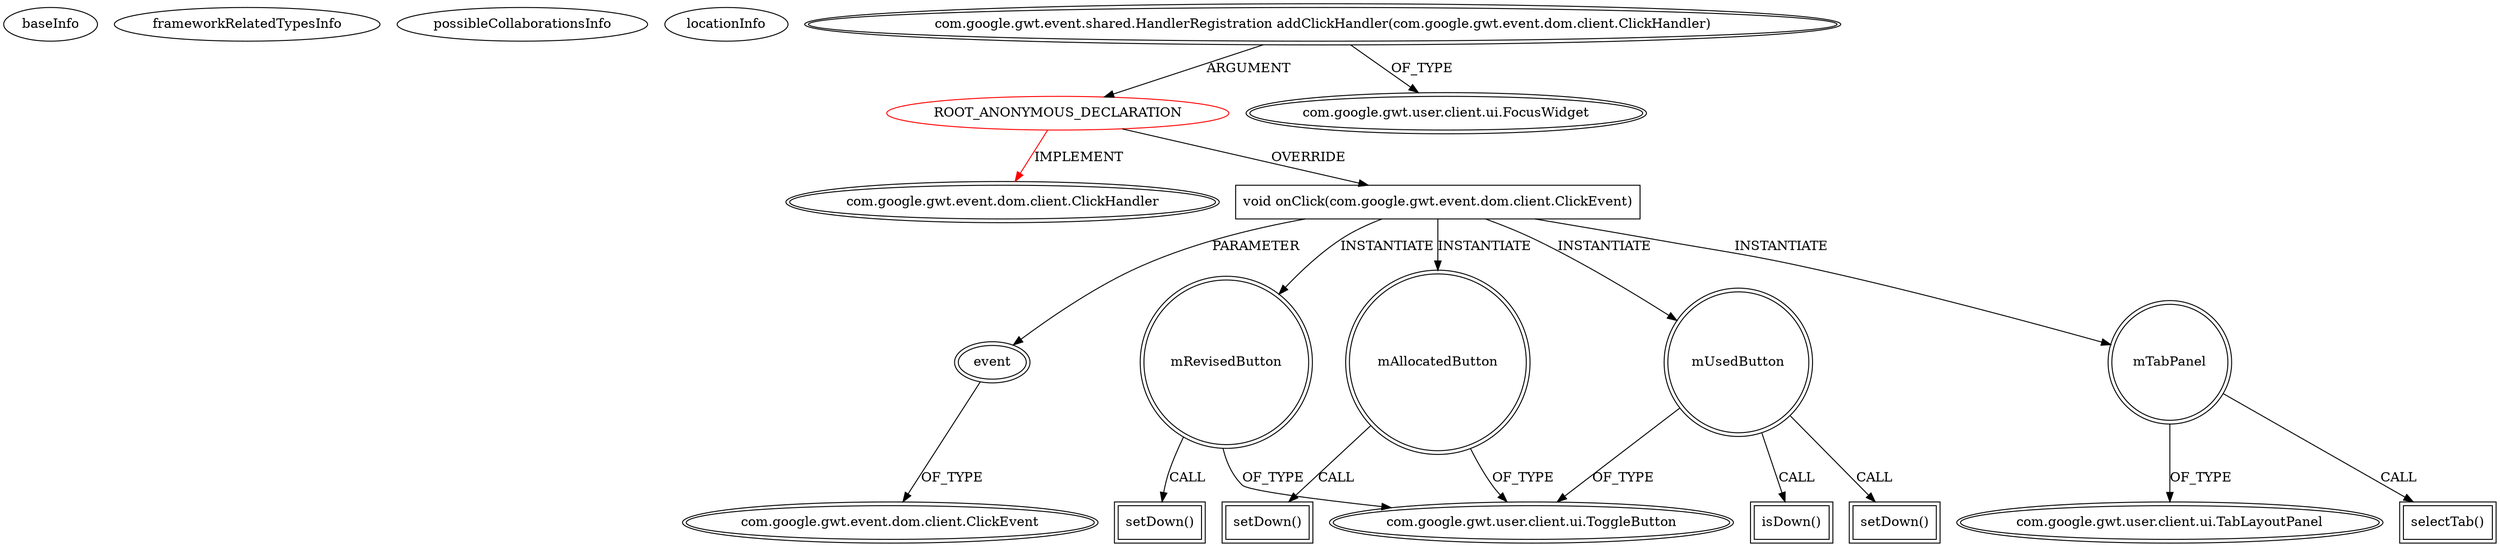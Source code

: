 digraph {
baseInfo[graphId=1169,category="extension_graph",isAnonymous=true,possibleRelation=false]
frameworkRelatedTypesInfo[0="com.google.gwt.event.dom.client.ClickHandler"]
possibleCollaborationsInfo[]
locationInfo[projectName="daonb-obudget",filePath="/daonb-obudget/obudget-master/src/client/src/org/obudget/client/PieCharter.java",contextSignature="void PieCharter(client.src.org.obudget.client.Application,boolean,java.lang.Integer,java.lang.Integer)",graphId="1169"]
0[label="ROOT_ANONYMOUS_DECLARATION",vertexType="ROOT_ANONYMOUS_DECLARATION",isFrameworkType=false,color=red]
1[label="com.google.gwt.event.dom.client.ClickHandler",vertexType="FRAMEWORK_INTERFACE_TYPE",isFrameworkType=true,peripheries=2]
2[label="com.google.gwt.event.shared.HandlerRegistration addClickHandler(com.google.gwt.event.dom.client.ClickHandler)",vertexType="OUTSIDE_CALL",isFrameworkType=true,peripheries=2]
3[label="com.google.gwt.user.client.ui.FocusWidget",vertexType="FRAMEWORK_CLASS_TYPE",isFrameworkType=true,peripheries=2]
4[label="void onClick(com.google.gwt.event.dom.client.ClickEvent)",vertexType="OVERRIDING_METHOD_DECLARATION",isFrameworkType=false,shape=box]
5[label="event",vertexType="PARAMETER_DECLARATION",isFrameworkType=true,peripheries=2]
6[label="com.google.gwt.event.dom.client.ClickEvent",vertexType="FRAMEWORK_CLASS_TYPE",isFrameworkType=true,peripheries=2]
7[label="mUsedButton",vertexType="VARIABLE_EXPRESION",isFrameworkType=true,peripheries=2,shape=circle]
9[label="com.google.gwt.user.client.ui.ToggleButton",vertexType="FRAMEWORK_CLASS_TYPE",isFrameworkType=true,peripheries=2]
8[label="isDown()",vertexType="INSIDE_CALL",isFrameworkType=true,peripheries=2,shape=box]
10[label="mTabPanel",vertexType="VARIABLE_EXPRESION",isFrameworkType=true,peripheries=2,shape=circle]
12[label="com.google.gwt.user.client.ui.TabLayoutPanel",vertexType="FRAMEWORK_CLASS_TYPE",isFrameworkType=true,peripheries=2]
11[label="selectTab()",vertexType="INSIDE_CALL",isFrameworkType=true,peripheries=2,shape=box]
13[label="mAllocatedButton",vertexType="VARIABLE_EXPRESION",isFrameworkType=true,peripheries=2,shape=circle]
14[label="setDown()",vertexType="INSIDE_CALL",isFrameworkType=true,peripheries=2,shape=box]
16[label="mRevisedButton",vertexType="VARIABLE_EXPRESION",isFrameworkType=true,peripheries=2,shape=circle]
17[label="setDown()",vertexType="INSIDE_CALL",isFrameworkType=true,peripheries=2,shape=box]
20[label="setDown()",vertexType="INSIDE_CALL",isFrameworkType=true,peripheries=2,shape=box]
0->1[label="IMPLEMENT",color=red]
2->0[label="ARGUMENT"]
2->3[label="OF_TYPE"]
0->4[label="OVERRIDE"]
5->6[label="OF_TYPE"]
4->5[label="PARAMETER"]
4->7[label="INSTANTIATE"]
7->9[label="OF_TYPE"]
7->8[label="CALL"]
4->10[label="INSTANTIATE"]
10->12[label="OF_TYPE"]
10->11[label="CALL"]
4->13[label="INSTANTIATE"]
13->9[label="OF_TYPE"]
13->14[label="CALL"]
4->16[label="INSTANTIATE"]
16->9[label="OF_TYPE"]
16->17[label="CALL"]
7->20[label="CALL"]
}
